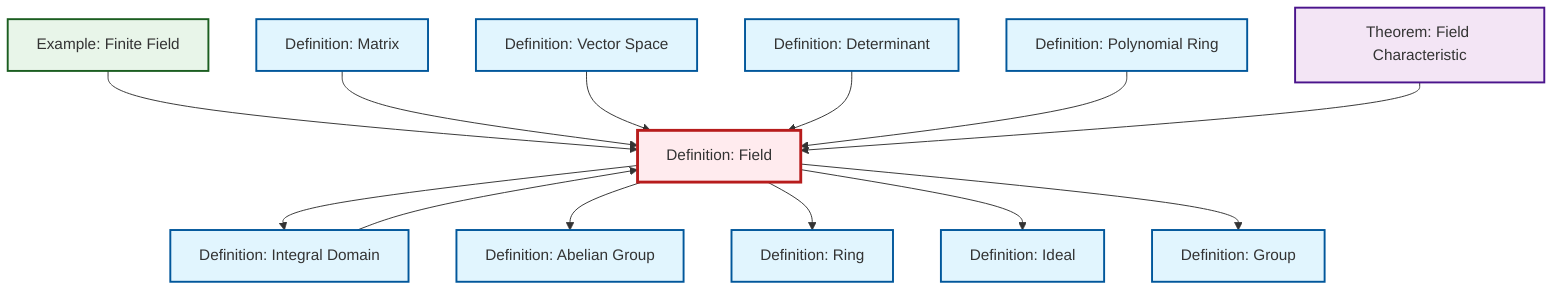 graph TD
    classDef definition fill:#e1f5fe,stroke:#01579b,stroke-width:2px
    classDef theorem fill:#f3e5f5,stroke:#4a148c,stroke-width:2px
    classDef axiom fill:#fff3e0,stroke:#e65100,stroke-width:2px
    classDef example fill:#e8f5e9,stroke:#1b5e20,stroke-width:2px
    classDef current fill:#ffebee,stroke:#b71c1c,stroke-width:3px
    ex-finite-field["Example: Finite Field"]:::example
    def-integral-domain["Definition: Integral Domain"]:::definition
    thm-field-characteristic["Theorem: Field Characteristic"]:::theorem
    def-polynomial-ring["Definition: Polynomial Ring"]:::definition
    def-ideal["Definition: Ideal"]:::definition
    def-vector-space["Definition: Vector Space"]:::definition
    def-matrix["Definition: Matrix"]:::definition
    def-field["Definition: Field"]:::definition
    def-ring["Definition: Ring"]:::definition
    def-determinant["Definition: Determinant"]:::definition
    def-abelian-group["Definition: Abelian Group"]:::definition
    def-group["Definition: Group"]:::definition
    def-field --> def-integral-domain
    def-field --> def-abelian-group
    ex-finite-field --> def-field
    def-matrix --> def-field
    def-vector-space --> def-field
    def-integral-domain --> def-field
    def-determinant --> def-field
    def-polynomial-ring --> def-field
    def-field --> def-ring
    def-field --> def-ideal
    def-field --> def-group
    thm-field-characteristic --> def-field
    class def-field current